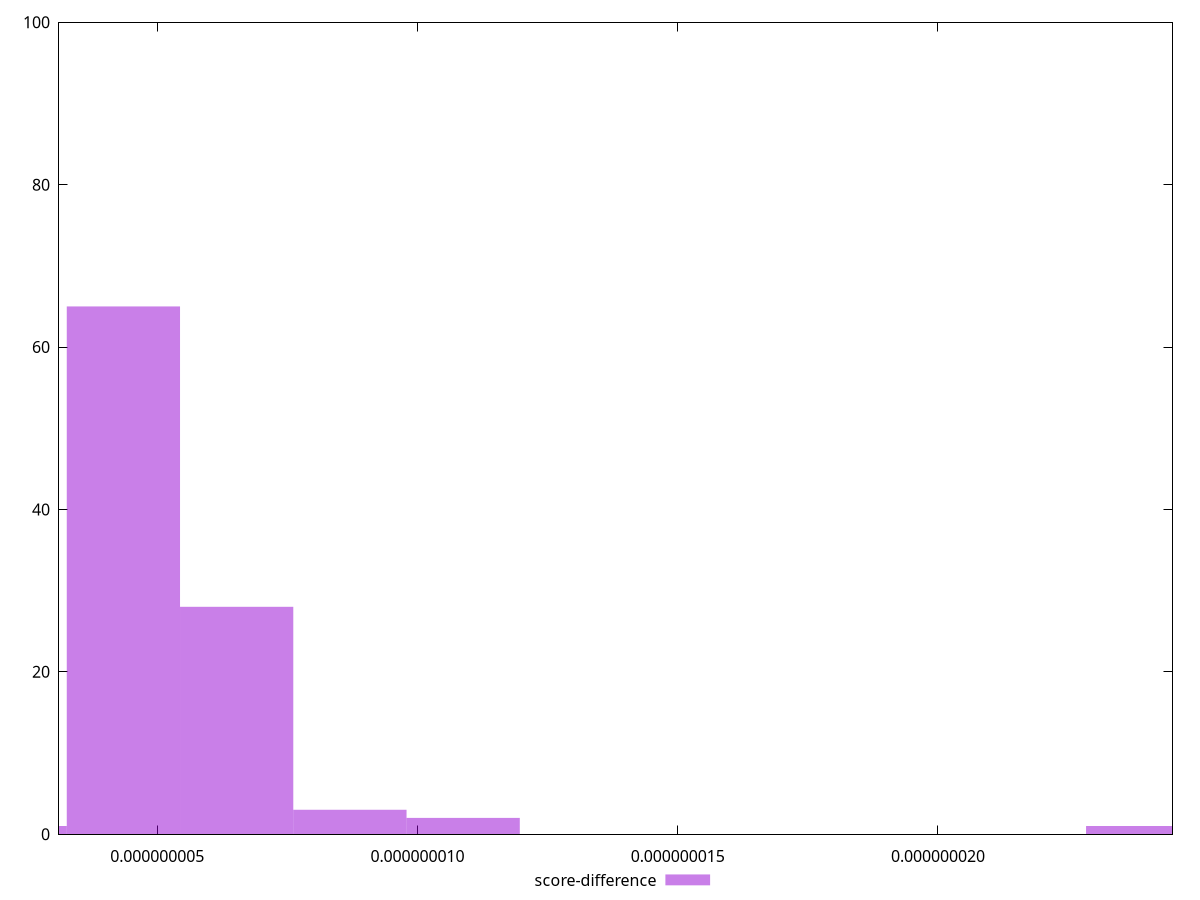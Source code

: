 reset

$scoreDifference <<EOF
4.3518060592821536e-9 65
6.52770908892323e-9 28
8.703612118564307e-9 3
1.0879515148205384e-8 2
2.1759030296410768e-9 1
2.3934933326051844e-8 1
EOF

set key outside below
set boxwidth 2.1759030296410768e-9
set xrange [3.1145568346602204e-9:2.4507568419096515e-8]
set yrange [0:100]
set trange [0:100]
set style fill transparent solid 0.5 noborder
set terminal svg size 640, 490 enhanced background rgb 'white'
set output "reprap/bootup-time/samples/pages+cached+noexternal+nofonts+nosvg+noimg/score-difference/histogram.svg"

plot $scoreDifference title "score-difference" with boxes

reset
